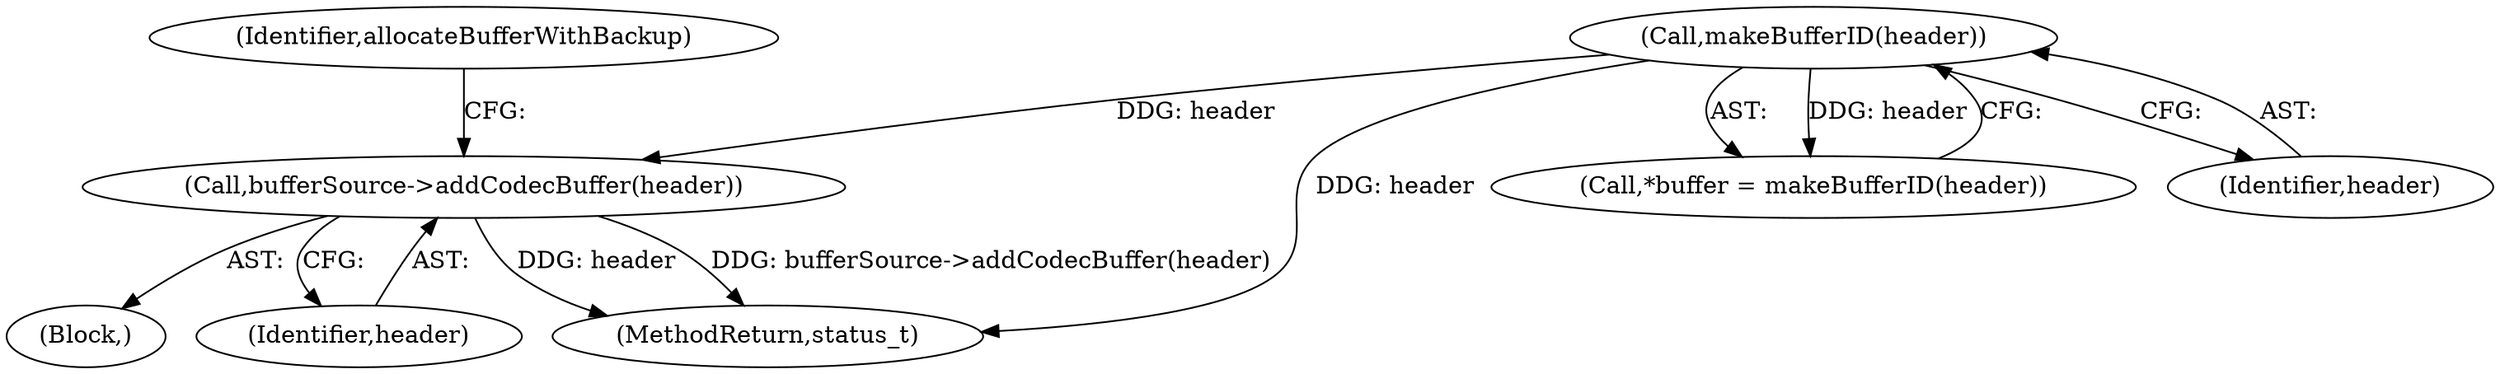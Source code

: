 digraph "0_Android_0f177948ae2640bfe4d70f8e4248e106406b3b0a_5@pointer" {
"1000218" [label="(Call,bufferSource->addCodecBuffer(header))"];
"1000202" [label="(Call,makeBufferID(header))"];
"1000217" [label="(Block,)"];
"1000218" [label="(Call,bufferSource->addCodecBuffer(header))"];
"1000199" [label="(Call,*buffer = makeBufferID(header))"];
"1000219" [label="(Identifier,header)"];
"1000203" [label="(Identifier,header)"];
"1000221" [label="(Identifier,allocateBufferWithBackup)"];
"1000235" [label="(MethodReturn,status_t)"];
"1000202" [label="(Call,makeBufferID(header))"];
"1000218" -> "1000217"  [label="AST: "];
"1000218" -> "1000219"  [label="CFG: "];
"1000219" -> "1000218"  [label="AST: "];
"1000221" -> "1000218"  [label="CFG: "];
"1000218" -> "1000235"  [label="DDG: header"];
"1000218" -> "1000235"  [label="DDG: bufferSource->addCodecBuffer(header)"];
"1000202" -> "1000218"  [label="DDG: header"];
"1000202" -> "1000199"  [label="AST: "];
"1000202" -> "1000203"  [label="CFG: "];
"1000203" -> "1000202"  [label="AST: "];
"1000199" -> "1000202"  [label="CFG: "];
"1000202" -> "1000235"  [label="DDG: header"];
"1000202" -> "1000199"  [label="DDG: header"];
}
